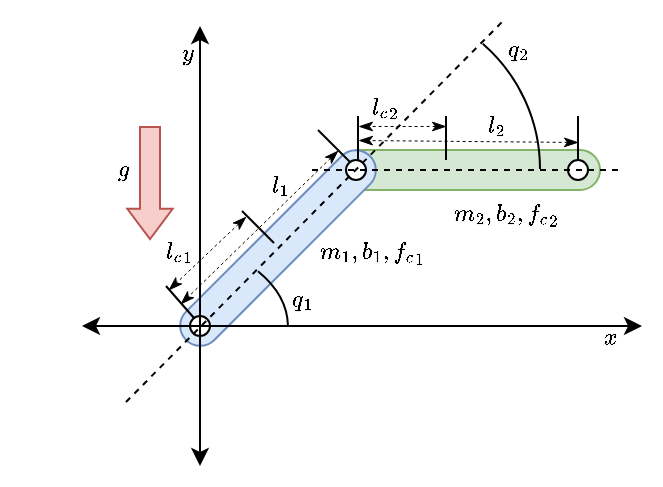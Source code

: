 <mxfile version="24.7.8">
  <diagram name="Page-1" id="qDGQDkPgU14C5JTouNm-">
    <mxGraphModel dx="598" dy="356" grid="1" gridSize="10" guides="1" tooltips="1" connect="1" arrows="1" fold="1" page="1" pageScale="1" pageWidth="850" pageHeight="1100" math="1" shadow="0">
      <root>
        <mxCell id="0" />
        <mxCell id="1" value="Robot" parent="0" />
        <mxCell id="huqLMEuDd-iwsDeeU7Vt-3" value="" style="rounded=1;whiteSpace=wrap;html=1;rotation=0;glass=0;shadow=0;fillColor=#d5e8d4;strokeColor=#82b366;arcSize=50;" parent="1" vertex="1">
          <mxGeometry x="429" y="392" width="130" height="20" as="geometry" />
        </mxCell>
        <mxCell id="huqLMEuDd-iwsDeeU7Vt-4" value="" style="rounded=1;whiteSpace=wrap;html=1;rotation=-45;glass=0;shadow=0;fillColor=#dae8fc;strokeColor=#6c8ebf;arcSize=50;" parent="1" vertex="1">
          <mxGeometry x="333" y="431" width="130" height="20" as="geometry" />
        </mxCell>
        <mxCell id="huqLMEuDd-iwsDeeU7Vt-6" value="" style="ellipse;whiteSpace=wrap;html=1;aspect=fixed;strokeColor=#000000;" parent="1" vertex="1">
          <mxGeometry x="354" y="475" width="10" height="10" as="geometry" />
        </mxCell>
        <mxCell id="huqLMEuDd-iwsDeeU7Vt-7" value="" style="ellipse;whiteSpace=wrap;html=1;aspect=fixed;strokeColor=#000000;" parent="1" vertex="1">
          <mxGeometry x="432" y="397" width="10" height="10" as="geometry" />
        </mxCell>
        <mxCell id="huqLMEuDd-iwsDeeU7Vt-8" value="" style="ellipse;whiteSpace=wrap;html=1;aspect=fixed;strokeColor=#000000;" parent="1" vertex="1">
          <mxGeometry x="543" y="397" width="10" height="10" as="geometry" />
        </mxCell>
        <mxCell id="huqLMEuDd-iwsDeeU7Vt-10" value="Line" style="locked=1;" parent="0" />
        <mxCell id="huqLMEuDd-iwsDeeU7Vt-49" value="" style="endArrow=none;html=1;rounded=0;" parent="huqLMEuDd-iwsDeeU7Vt-10" edge="1">
          <mxGeometry width="50" height="50" relative="1" as="geometry">
            <mxPoint x="482.0" y="375" as="sourcePoint" />
            <mxPoint x="482.0" y="397" as="targetPoint" />
          </mxGeometry>
        </mxCell>
        <mxCell id="huqLMEuDd-iwsDeeU7Vt-51" value="" style="endArrow=classicThin;html=1;rounded=0;dashed=1;endFill=1;startArrow=classicThin;startFill=1;strokeWidth=0.5;" parent="huqLMEuDd-iwsDeeU7Vt-10" edge="1">
          <mxGeometry width="50" height="50" relative="1" as="geometry">
            <mxPoint x="382" y="425" as="sourcePoint" />
            <mxPoint x="343.0" y="462" as="targetPoint" />
          </mxGeometry>
        </mxCell>
        <mxCell id="huqLMEuDd-iwsDeeU7Vt-52" value="" style="endArrow=classicThin;html=1;rounded=0;dashed=1;endFill=1;startArrow=classicThin;startFill=1;strokeWidth=0.5;" parent="huqLMEuDd-iwsDeeU7Vt-10" edge="1">
          <mxGeometry width="50" height="50" relative="1" as="geometry">
            <mxPoint x="482" y="380" as="sourcePoint" />
            <mxPoint x="438.0" y="380" as="targetPoint" />
          </mxGeometry>
        </mxCell>
        <mxCell id="huqLMEuDd-iwsDeeU7Vt-16" value="" style="endArrow=none;html=1;rounded=0;" parent="huqLMEuDd-iwsDeeU7Vt-10" edge="1">
          <mxGeometry width="50" height="50" relative="1" as="geometry">
            <mxPoint x="548.0" y="375" as="sourcePoint" />
            <mxPoint x="548.0" y="397" as="targetPoint" />
          </mxGeometry>
        </mxCell>
        <mxCell id="huqLMEuDd-iwsDeeU7Vt-17" value="" style="endArrow=none;html=1;rounded=0;" parent="huqLMEuDd-iwsDeeU7Vt-10" edge="1">
          <mxGeometry width="50" height="50" relative="1" as="geometry">
            <mxPoint x="438" y="375" as="sourcePoint" />
            <mxPoint x="438.0" y="397" as="targetPoint" />
          </mxGeometry>
        </mxCell>
        <mxCell id="huqLMEuDd-iwsDeeU7Vt-18" value="" style="endArrow=classicThin;html=1;rounded=0;dashed=1;strokeColor=default;startArrow=classicThin;startFill=1;endFill=1;strokeWidth=0.5;" parent="huqLMEuDd-iwsDeeU7Vt-10" edge="1">
          <mxGeometry width="50" height="50" relative="1" as="geometry">
            <mxPoint x="548" y="388" as="sourcePoint" />
            <mxPoint x="438.0" y="387" as="targetPoint" />
          </mxGeometry>
        </mxCell>
        <mxCell id="huqLMEuDd-iwsDeeU7Vt-44" value="" style="endArrow=none;html=1;rounded=0;" parent="huqLMEuDd-iwsDeeU7Vt-10" edge="1">
          <mxGeometry width="50" height="50" relative="1" as="geometry">
            <mxPoint x="418.0" y="382" as="sourcePoint" />
            <mxPoint x="434.0" y="398" as="targetPoint" />
          </mxGeometry>
        </mxCell>
        <mxCell id="huqLMEuDd-iwsDeeU7Vt-45" value="" style="endArrow=none;html=1;rounded=0;" parent="huqLMEuDd-iwsDeeU7Vt-10" edge="1">
          <mxGeometry width="50" height="50" relative="1" as="geometry">
            <mxPoint x="342.0" y="460" as="sourcePoint" />
            <mxPoint x="356.0" y="476" as="targetPoint" />
          </mxGeometry>
        </mxCell>
        <mxCell id="huqLMEuDd-iwsDeeU7Vt-46" value="" style="endArrow=classicThin;html=1;rounded=0;dashed=1;endFill=1;startArrow=classicThin;startFill=1;strokeWidth=0.5;" parent="huqLMEuDd-iwsDeeU7Vt-10" edge="1">
          <mxGeometry width="50" height="50" relative="1" as="geometry">
            <mxPoint x="428.0" y="392" as="sourcePoint" />
            <mxPoint x="349.0" y="469" as="targetPoint" />
          </mxGeometry>
        </mxCell>
        <mxCell id="huqLMEuDd-iwsDeeU7Vt-47" value="" style="endArrow=none;html=1;rounded=0;" parent="huqLMEuDd-iwsDeeU7Vt-10" edge="1">
          <mxGeometry width="50" height="50" relative="1" as="geometry">
            <mxPoint x="380.0" y="422.5" as="sourcePoint" />
            <mxPoint x="396.0" y="438.5" as="targetPoint" />
          </mxGeometry>
        </mxCell>
        <mxCell id="huqLMEuDd-iwsDeeU7Vt-9" value="Math" style="" parent="0" />
        <mxCell id="huqLMEuDd-iwsDeeU7Vt-11" value="$$m_1,b_1,{f_c}_1$$" style="text;html=1;align=center;verticalAlign=middle;resizable=0;points=[];autosize=1;strokeColor=none;fillColor=none;fontSize=10;" parent="huqLMEuDd-iwsDeeU7Vt-9" vertex="1">
          <mxGeometry x="385" y="428" width="120" height="30" as="geometry" />
        </mxCell>
        <mxCell id="huqLMEuDd-iwsDeeU7Vt-24" value="$$l_1$$" style="text;html=1;align=center;verticalAlign=middle;resizable=0;points=[];autosize=1;strokeColor=none;fillColor=none;fontSize=10;" parent="huqLMEuDd-iwsDeeU7Vt-9" vertex="1">
          <mxGeometry x="369" y="395" width="60" height="30" as="geometry" />
        </mxCell>
        <mxCell id="huqLMEuDd-iwsDeeU7Vt-25" value="$$l_2$$" style="text;html=1;align=center;verticalAlign=middle;resizable=0;points=[];autosize=1;strokeColor=none;fillColor=none;fontSize=10;" parent="huqLMEuDd-iwsDeeU7Vt-9" vertex="1">
          <mxGeometry x="477" y="365" width="60" height="30" as="geometry" />
        </mxCell>
        <mxCell id="huqLMEuDd-iwsDeeU7Vt-26" value="$$m_2,b_2,{f_c}_2$$" style="text;html=1;align=center;verticalAlign=middle;resizable=0;points=[];autosize=1;strokeColor=none;fillColor=none;fontSize=10;" parent="huqLMEuDd-iwsDeeU7Vt-9" vertex="1">
          <mxGeometry x="452" y="409" width="120" height="30" as="geometry" />
        </mxCell>
        <mxCell id="huqLMEuDd-iwsDeeU7Vt-38" value="$$y$$" style="text;html=1;align=center;verticalAlign=middle;resizable=0;points=[];autosize=1;strokeColor=none;fillColor=none;fontSize=10;" parent="huqLMEuDd-iwsDeeU7Vt-9" vertex="1">
          <mxGeometry x="327" y="329" width="50" height="30" as="geometry" />
        </mxCell>
        <mxCell id="huqLMEuDd-iwsDeeU7Vt-39" value="$$x$$" style="text;html=1;align=center;verticalAlign=middle;resizable=0;points=[];autosize=1;strokeColor=none;fillColor=none;fontSize=10;" parent="huqLMEuDd-iwsDeeU7Vt-9" vertex="1">
          <mxGeometry x="539" y="471" width="50" height="30" as="geometry" />
        </mxCell>
        <mxCell id="huqLMEuDd-iwsDeeU7Vt-64" value="$$q_1$$" style="text;html=1;align=center;verticalAlign=middle;resizable=0;points=[];autosize=1;strokeColor=none;fillColor=none;fontSize=10;" parent="huqLMEuDd-iwsDeeU7Vt-9" vertex="1">
          <mxGeometry x="380" y="452" width="60" height="30" as="geometry" />
        </mxCell>
        <mxCell id="huqLMEuDd-iwsDeeU7Vt-65" value="$$q_2$$" style="text;html=1;align=center;verticalAlign=middle;resizable=0;points=[];autosize=1;strokeColor=none;fillColor=none;fontSize=10;" parent="huqLMEuDd-iwsDeeU7Vt-9" vertex="1">
          <mxGeometry x="488" y="327" width="60" height="30" as="geometry" />
        </mxCell>
        <mxCell id="huqLMEuDd-iwsDeeU7Vt-72" value="$${l_c}_1$$" style="text;html=1;align=center;verticalAlign=middle;resizable=0;points=[];autosize=1;strokeColor=none;fillColor=none;fontSize=10;" parent="huqLMEuDd-iwsDeeU7Vt-9" vertex="1">
          <mxGeometry x="308" y="428" width="80" height="30" as="geometry" />
        </mxCell>
        <mxCell id="huqLMEuDd-iwsDeeU7Vt-73" value="$${l_c}_2$$" style="text;html=1;align=center;verticalAlign=middle;resizable=0;points=[];autosize=1;strokeColor=none;fillColor=none;fontSize=10;" parent="huqLMEuDd-iwsDeeU7Vt-9" vertex="1">
          <mxGeometry x="411" y="356" width="80" height="30" as="geometry" />
        </mxCell>
        <mxCell id="DgbjqDDFVPC9Z2P_r_7G-1" value="$$g$$" style="text;html=1;align=center;verticalAlign=middle;resizable=0;points=[];autosize=1;strokeColor=none;fillColor=none;fontSize=10;" vertex="1" parent="huqLMEuDd-iwsDeeU7Vt-9">
          <mxGeometry x="295" y="387" width="50" height="30" as="geometry" />
        </mxCell>
        <mxCell id="huqLMEuDd-iwsDeeU7Vt-27" value="Axes" style="locked=1;" parent="0" />
        <mxCell id="huqLMEuDd-iwsDeeU7Vt-30" value="" style="endArrow=classic;startArrow=classic;html=1;rounded=0;" parent="huqLMEuDd-iwsDeeU7Vt-27" edge="1">
          <mxGeometry width="50" height="50" relative="1" as="geometry">
            <mxPoint x="300" y="480" as="sourcePoint" />
            <mxPoint x="580" y="480" as="targetPoint" />
          </mxGeometry>
        </mxCell>
        <mxCell id="huqLMEuDd-iwsDeeU7Vt-42" value="" style="endArrow=classic;startArrow=classic;html=1;rounded=0;" parent="huqLMEuDd-iwsDeeU7Vt-27" edge="1">
          <mxGeometry width="50" height="50" relative="1" as="geometry">
            <mxPoint x="359" y="550" as="sourcePoint" />
            <mxPoint x="359" y="330" as="targetPoint" />
          </mxGeometry>
        </mxCell>
        <mxCell id="huqLMEuDd-iwsDeeU7Vt-59" value="" style="endArrow=none;dashed=1;html=1;rounded=0;" parent="huqLMEuDd-iwsDeeU7Vt-27" edge="1">
          <mxGeometry width="50" height="50" relative="1" as="geometry">
            <mxPoint x="322" y="518" as="sourcePoint" />
            <mxPoint x="510" y="328" as="targetPoint" />
          </mxGeometry>
        </mxCell>
        <mxCell id="huqLMEuDd-iwsDeeU7Vt-61" value="" style="endArrow=none;dashed=1;html=1;rounded=0;" parent="huqLMEuDd-iwsDeeU7Vt-27" edge="1">
          <mxGeometry width="50" height="50" relative="1" as="geometry">
            <mxPoint x="415" y="402" as="sourcePoint" />
            <mxPoint x="570" y="402" as="targetPoint" />
          </mxGeometry>
        </mxCell>
        <mxCell id="huqLMEuDd-iwsDeeU7Vt-56" value="Angle" style="locked=1;" parent="0" />
        <mxCell id="huqLMEuDd-iwsDeeU7Vt-57" value="" style="verticalLabelPosition=bottom;verticalAlign=top;html=1;shape=mxgraph.basic.arc;startAngle=0.145;endAngle=0.248;" parent="huqLMEuDd-iwsDeeU7Vt-56" vertex="1">
          <mxGeometry x="260" y="435" width="143" height="91" as="geometry" />
        </mxCell>
        <mxCell id="huqLMEuDd-iwsDeeU7Vt-62" value="" style="verticalLabelPosition=bottom;verticalAlign=top;html=1;shape=mxgraph.basic.arc;startAngle=0.115;endAngle=0.25;" parent="huqLMEuDd-iwsDeeU7Vt-56" vertex="1">
          <mxGeometry x="360" y="318" width="169" height="167" as="geometry" />
        </mxCell>
        <mxCell id="huqLMEuDd-iwsDeeU7Vt-66" value="Gravity" style="locked=1;" parent="0" />
        <mxCell id="huqLMEuDd-iwsDeeU7Vt-71" value="" style="shape=flexArrow;endArrow=classic;html=1;rounded=0;endWidth=11.667;endSize=4.708;fillColor=#f8cecc;strokeColor=#b85450;" parent="huqLMEuDd-iwsDeeU7Vt-66" edge="1">
          <mxGeometry width="50" height="50" relative="1" as="geometry">
            <mxPoint x="334" y="380" as="sourcePoint" />
            <mxPoint x="334" y="437" as="targetPoint" />
          </mxGeometry>
        </mxCell>
      </root>
    </mxGraphModel>
  </diagram>
</mxfile>
